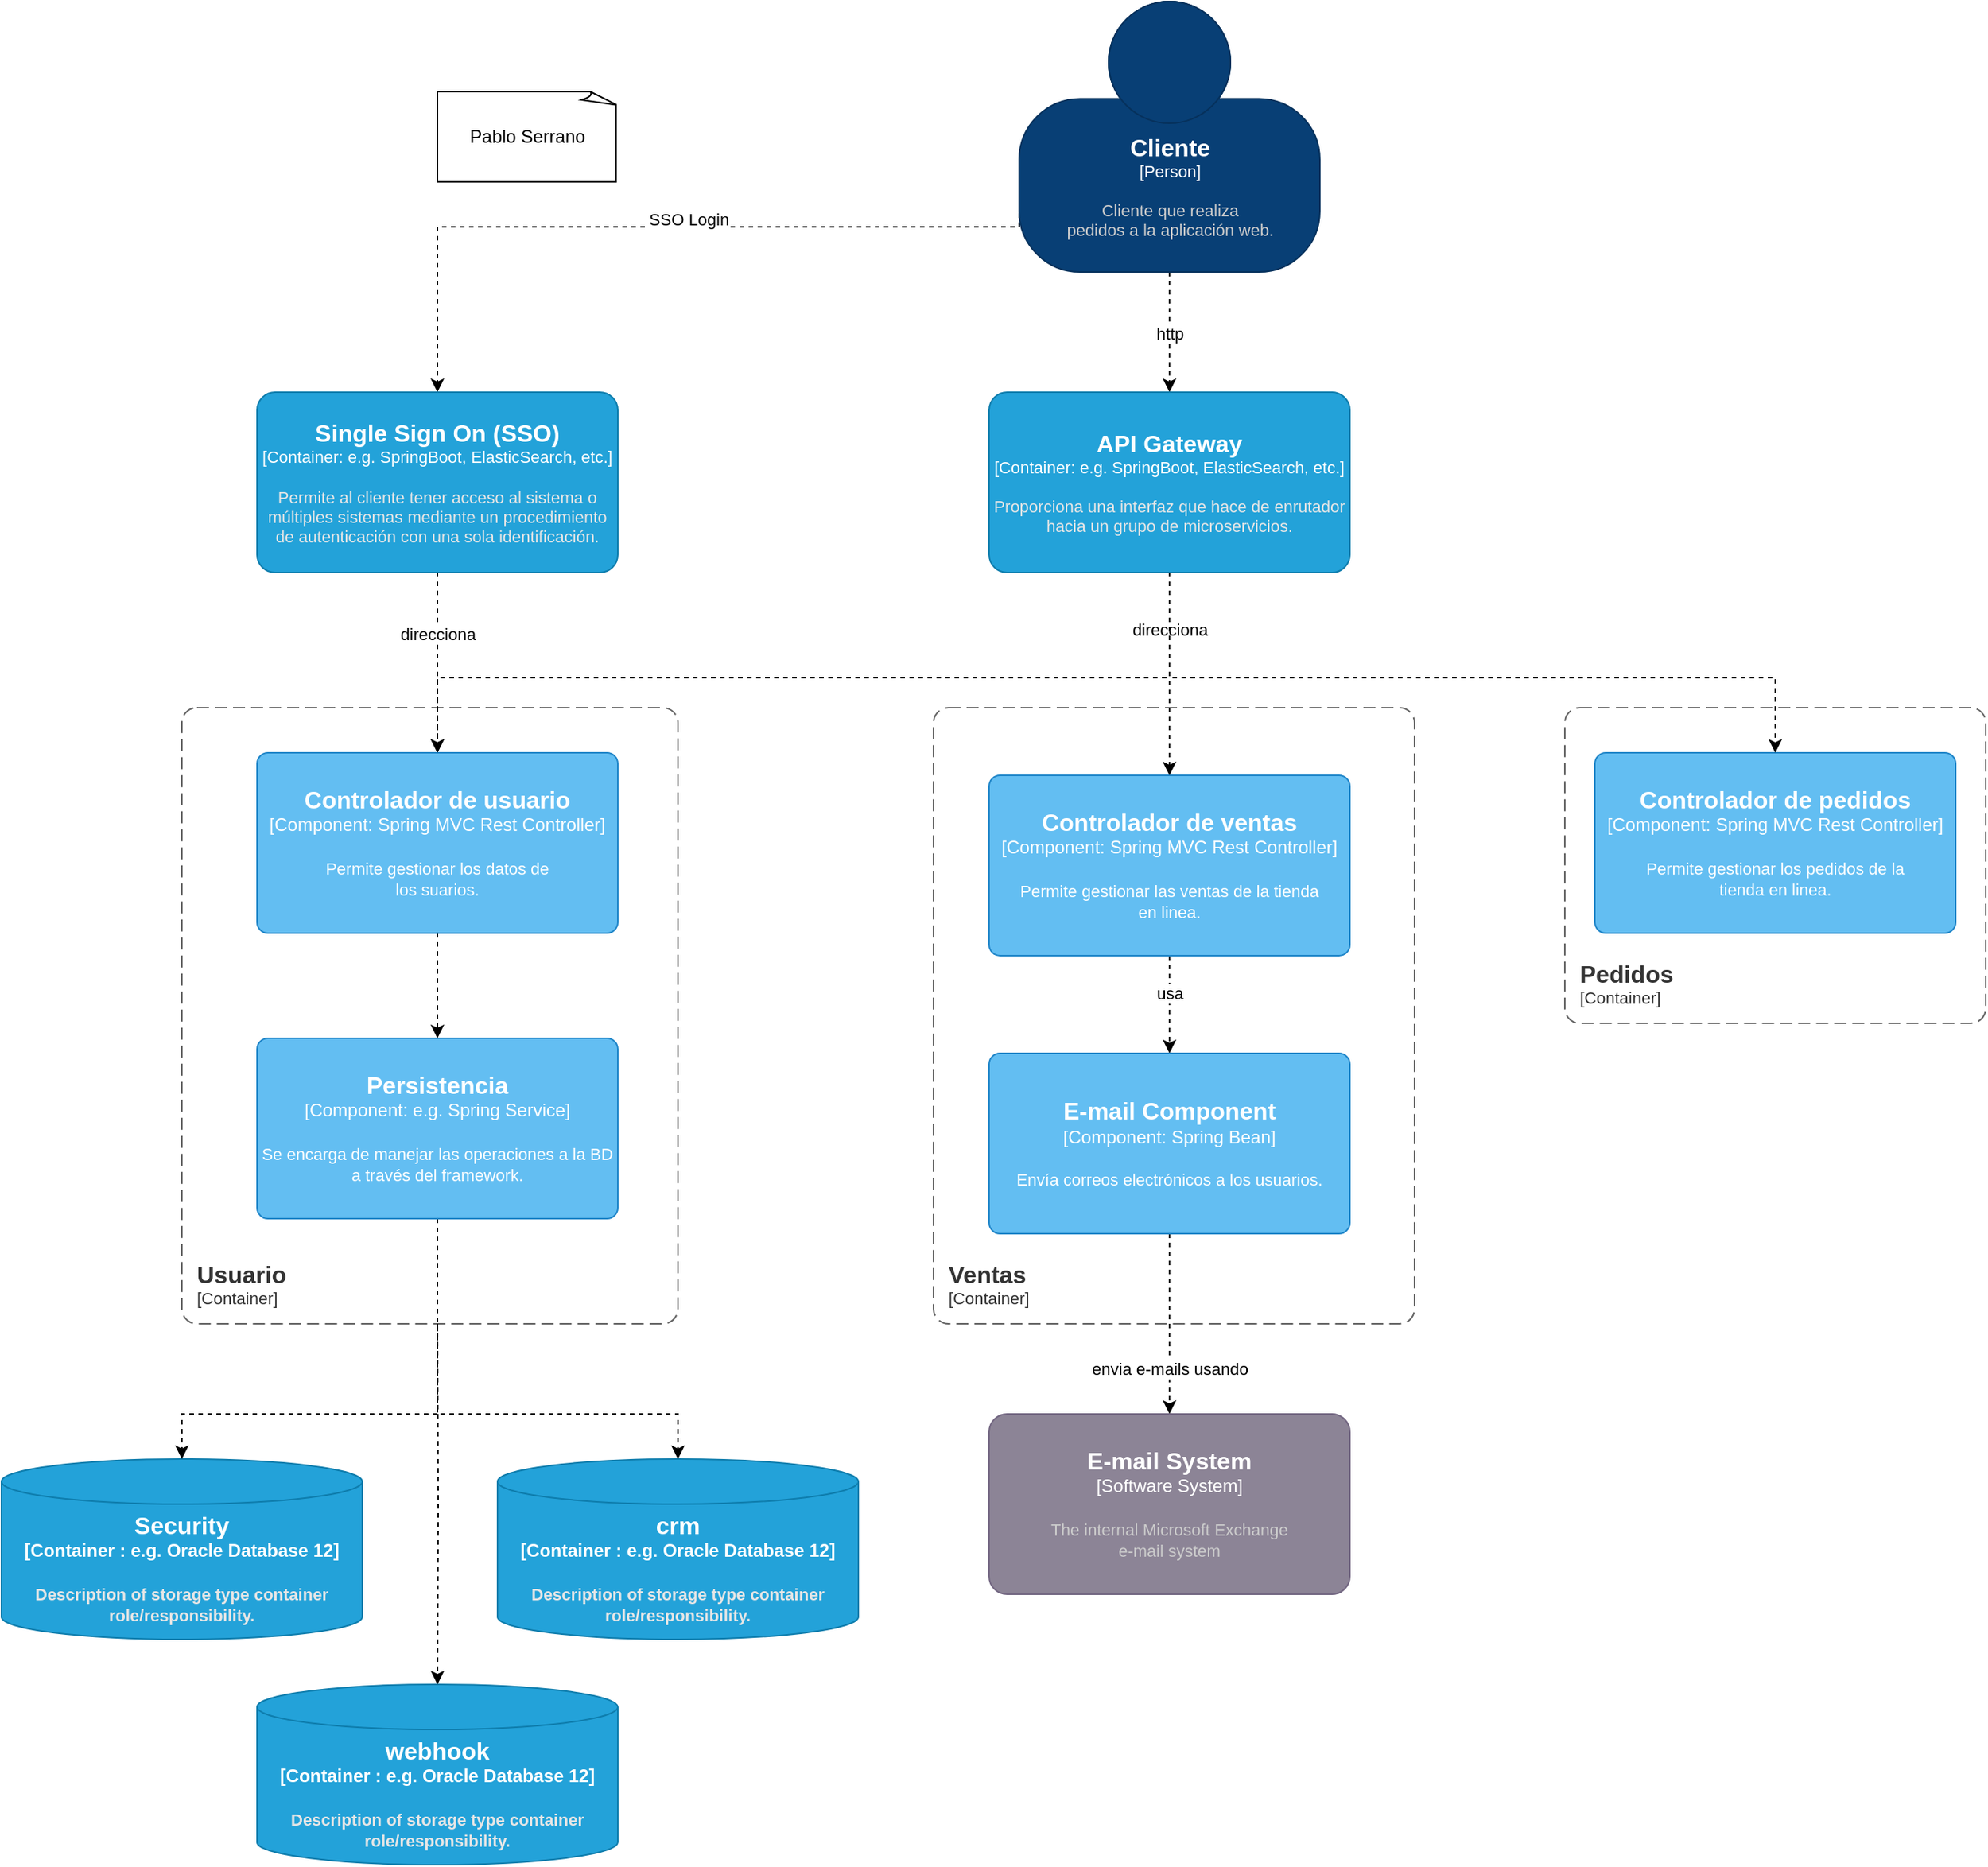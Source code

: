 <mxfile version="20.0.1" type="device" pages="2"><diagram id="ZC7m7dDghNLQVUaq7OCi" name="Modelo c4"><mxGraphModel dx="1865" dy="1716" grid="1" gridSize="10" guides="1" tooltips="1" connect="1" arrows="1" fold="1" page="1" pageScale="1" pageWidth="827" pageHeight="1169" math="0" shadow="0"><root><mxCell id="0"/><mxCell id="1" parent="0"/><mxCell id="9QB-ICvpLoAhHLhGf60a-17" style="edgeStyle=none;rounded=0;orthogonalLoop=1;jettySize=auto;html=1;exitX=0.5;exitY=1;exitDx=0;exitDy=0;exitPerimeter=0;entryX=0.5;entryY=0;entryDx=0;entryDy=0;entryPerimeter=0;dashed=1;" parent="1" source="9QB-ICvpLoAhHLhGf60a-1" target="9QB-ICvpLoAhHLhGf60a-16" edge="1"><mxGeometry relative="1" as="geometry"/></mxCell><mxCell id="TApn-tC5IP1Km4VFmjoe-24" value="http" style="edgeLabel;html=1;align=center;verticalAlign=middle;resizable=0;points=[];" parent="9QB-ICvpLoAhHLhGf60a-17" vertex="1" connectable="0"><mxGeometry x="0.243" y="4" relative="1" as="geometry"><mxPoint x="-4" y="-9" as="offset"/></mxGeometry></mxCell><mxCell id="TApn-tC5IP1Km4VFmjoe-2" style="edgeStyle=orthogonalEdgeStyle;rounded=0;orthogonalLoop=1;jettySize=auto;html=1;exitX=0;exitY=0.75;exitDx=0;exitDy=0;exitPerimeter=0;dashed=1;" parent="1" source="9QB-ICvpLoAhHLhGf60a-1" target="TApn-tC5IP1Km4VFmjoe-1" edge="1"><mxGeometry relative="1" as="geometry"><Array as="points"><mxPoint x="-73" y="-920"/><mxPoint x="-460" y="-920"/></Array></mxGeometry></mxCell><mxCell id="TApn-tC5IP1Km4VFmjoe-23" value="SSO Login" style="edgeLabel;html=1;align=center;verticalAlign=middle;resizable=0;points=[];" parent="TApn-tC5IP1Km4VFmjoe-2" vertex="1" connectable="0"><mxGeometry x="-0.083" y="-5" relative="1" as="geometry"><mxPoint as="offset"/></mxGeometry></mxCell><object placeholders="1" c4Name="Cliente " c4Type="Person" c4Description="Cliente que realiza &#10;pedidos a la aplicación web." label="&lt;font style=&quot;font-size: 16px&quot;&gt;&lt;b&gt;%c4Name%&lt;/b&gt;&lt;/font&gt;&lt;div&gt;[%c4Type%]&lt;/div&gt;&lt;br&gt;&lt;div&gt;&lt;font style=&quot;font-size: 11px&quot;&gt;&lt;font color=&quot;#cccccc&quot;&gt;%c4Description%&lt;/font&gt;&lt;/div&gt;" id="9QB-ICvpLoAhHLhGf60a-1"><mxCell style="html=1;fontSize=11;dashed=0;whitespace=wrap;fillColor=#083F75;strokeColor=#06315C;fontColor=#ffffff;shape=mxgraph.c4.person2;align=center;metaEdit=1;points=[[0.5,0,0],[1,0.5,0],[1,0.75,0],[0.75,1,0],[0.5,1,0],[0.25,1,0],[0,0.75,0],[0,0.5,0]];resizable=0;" parent="1" vertex="1"><mxGeometry x="-73" y="-1070" width="200" height="180" as="geometry"/></mxCell></object><object placeholders="1" c4Name="Ventas" c4Type="ContainerScopeBoundary" c4Application="Container" label="&lt;font style=&quot;font-size: 16px&quot;&gt;&lt;b&gt;&lt;div style=&quot;text-align: left&quot;&gt;%c4Name%&lt;/div&gt;&lt;/b&gt;&lt;/font&gt;&lt;div style=&quot;text-align: left&quot;&gt;[%c4Application%]&lt;/div&gt;" id="9QB-ICvpLoAhHLhGf60a-3"><mxCell style="rounded=1;fontSize=11;whiteSpace=wrap;html=1;dashed=1;arcSize=20;fillColor=none;strokeColor=#666666;fontColor=#333333;labelBackgroundColor=none;align=left;verticalAlign=bottom;labelBorderColor=none;spacingTop=0;spacing=10;dashPattern=8 4;metaEdit=1;rotatable=0;perimeter=rectanglePerimeter;noLabel=0;labelPadding=0;allowArrows=0;connectable=0;expand=0;recursiveResize=0;editable=1;pointerEvents=0;absoluteArcSize=1;points=[[0.25,0,0],[0.5,0,0],[0.75,0,0],[1,0.25,0],[1,0.5,0],[1,0.75,0],[0.75,1,0],[0.5,1,0],[0.25,1,0],[0,0.75,0],[0,0.5,0],[0,0.25,0]];" parent="1" vertex="1"><mxGeometry x="-130" y="-600" width="320" height="410" as="geometry"/></mxCell></object><mxCell id="TApn-tC5IP1Km4VFmjoe-19" style="edgeStyle=orthogonalEdgeStyle;rounded=0;orthogonalLoop=1;jettySize=auto;html=1;exitX=0.5;exitY=1;exitDx=0;exitDy=0;exitPerimeter=0;dashed=1;" parent="1" source="9QB-ICvpLoAhHLhGf60a-5" target="TApn-tC5IP1Km4VFmjoe-18" edge="1"><mxGeometry relative="1" as="geometry"/></mxCell><mxCell id="TApn-tC5IP1Km4VFmjoe-20" value="usa" style="edgeLabel;html=1;align=center;verticalAlign=middle;resizable=0;points=[];" parent="TApn-tC5IP1Km4VFmjoe-19" vertex="1" connectable="0"><mxGeometry x="-0.641" relative="1" as="geometry"><mxPoint y="13" as="offset"/></mxGeometry></mxCell><object placeholders="1" c4Name="Controlador de ventas" c4Type="Component" c4Technology="Spring MVC Rest Controller" c4Description="Permite gestionar las ventas de la tienda&#10;en linea." label="&lt;font style=&quot;font-size: 16px&quot;&gt;&lt;b&gt;%c4Name%&lt;/b&gt;&lt;/font&gt;&lt;div&gt;[%c4Type%: %c4Technology%]&lt;/div&gt;&lt;br&gt;&lt;div&gt;&lt;font style=&quot;font-size: 11px&quot;&gt;%c4Description%&lt;/font&gt;&lt;/div&gt;" id="9QB-ICvpLoAhHLhGf60a-5"><mxCell style="rounded=1;whiteSpace=wrap;html=1;labelBackgroundColor=none;fillColor=#63BEF2;fontColor=#ffffff;align=center;arcSize=6;strokeColor=#2086C9;metaEdit=1;resizable=0;points=[[0.25,0,0],[0.5,0,0],[0.75,0,0],[1,0.25,0],[1,0.5,0],[1,0.75,0],[0.75,1,0],[0.5,1,0],[0.25,1,0],[0,0.75,0],[0,0.5,0],[0,0.25,0]];" parent="1" vertex="1"><mxGeometry x="-93" y="-555" width="240" height="120" as="geometry"/></mxCell></object><object placeholders="1" c4Name="Controlador de pedidos" c4Type="Component" c4Technology="Spring MVC Rest Controller" c4Description="Permite gestionar los pedidos de la &#10;tienda en linea." label="&lt;font style=&quot;font-size: 16px&quot;&gt;&lt;b&gt;%c4Name%&lt;/b&gt;&lt;/font&gt;&lt;div&gt;[%c4Type%: %c4Technology%]&lt;/div&gt;&lt;br&gt;&lt;div&gt;&lt;font style=&quot;font-size: 11px&quot;&gt;%c4Description%&lt;/font&gt;&lt;/div&gt;" id="9QB-ICvpLoAhHLhGf60a-6"><mxCell style="rounded=1;whiteSpace=wrap;html=1;labelBackgroundColor=none;fillColor=#63BEF2;fontColor=#ffffff;align=center;arcSize=6;strokeColor=#2086C9;metaEdit=1;resizable=0;points=[[0.25,0,0],[0.5,0,0],[0.75,0,0],[1,0.25,0],[1,0.5,0],[1,0.75,0],[0.75,1,0],[0.5,1,0],[0.25,1,0],[0,0.75,0],[0,0.5,0],[0,0.25,0]];" parent="1" vertex="1"><mxGeometry x="310" y="-570" width="240" height="120" as="geometry"/></mxCell></object><mxCell id="9QB-ICvpLoAhHLhGf60a-7" value="Pablo Serrano" style="whiteSpace=wrap;html=1;shape=mxgraph.basic.document" parent="1" vertex="1"><mxGeometry x="-460" y="-1010" width="120" height="60" as="geometry"/></mxCell><object placeholders="1" c4Name="Pedidos" c4Type="ContainerScopeBoundary" c4Application="Container" label="&lt;font style=&quot;font-size: 16px&quot;&gt;&lt;b&gt;&lt;div style=&quot;text-align: left&quot;&gt;%c4Name%&lt;/div&gt;&lt;/b&gt;&lt;/font&gt;&lt;div style=&quot;text-align: left&quot;&gt;[%c4Application%]&lt;/div&gt;" id="9QB-ICvpLoAhHLhGf60a-9"><mxCell style="rounded=1;fontSize=11;whiteSpace=wrap;html=1;dashed=1;arcSize=20;fillColor=none;strokeColor=#666666;fontColor=#333333;labelBackgroundColor=none;align=left;verticalAlign=bottom;labelBorderColor=none;spacingTop=0;spacing=10;dashPattern=8 4;metaEdit=1;rotatable=0;perimeter=rectanglePerimeter;noLabel=0;labelPadding=0;allowArrows=0;connectable=0;expand=0;recursiveResize=0;editable=1;pointerEvents=0;absoluteArcSize=1;points=[[0.25,0,0],[0.5,0,0],[0.75,0,0],[1,0.25,0],[1,0.5,0],[1,0.75,0],[0.75,1,0],[0.5,1,0],[0.25,1,0],[0,0.75,0],[0,0.5,0],[0,0.25,0]];" parent="1" vertex="1"><mxGeometry x="290" y="-600" width="280" height="210" as="geometry"/></mxCell></object><object placeholders="1" c4Name="Usuario" c4Type="ContainerScopeBoundary" c4Application="Container" label="&lt;font style=&quot;font-size: 16px&quot;&gt;&lt;b&gt;&lt;div style=&quot;text-align: left&quot;&gt;%c4Name%&lt;/div&gt;&lt;/b&gt;&lt;/font&gt;&lt;div style=&quot;text-align: left&quot;&gt;[%c4Application%]&lt;/div&gt;" id="9QB-ICvpLoAhHLhGf60a-10"><mxCell style="rounded=1;fontSize=11;whiteSpace=wrap;html=1;dashed=1;arcSize=20;fillColor=none;strokeColor=#666666;fontColor=#333333;labelBackgroundColor=none;align=left;verticalAlign=bottom;labelBorderColor=none;spacingTop=0;spacing=10;dashPattern=8 4;metaEdit=1;rotatable=0;perimeter=rectanglePerimeter;noLabel=0;labelPadding=0;allowArrows=0;connectable=0;expand=0;recursiveResize=0;editable=1;pointerEvents=0;absoluteArcSize=1;points=[[0.25,0,0],[0.5,0,0],[0.75,0,0],[1,0.25,0],[1,0.5,0],[1,0.75,0],[0.75,1,0],[0.5,1,0],[0.25,1,0],[0,0.75,0],[0,0.5,0],[0,0.25,0]];" parent="1" vertex="1"><mxGeometry x="-630" y="-600" width="330" height="410" as="geometry"/></mxCell></object><object placeholders="1" c4Type="Security" c4Container="Container " c4Technology="e.g. Oracle Database 12" c4Description="Description of storage type container role/responsibility." label="&lt;font style=&quot;font-size: 16px&quot;&gt;&lt;b&gt;%c4Type%&lt;/font&gt;&lt;div&gt;[%c4Container%:&amp;nbsp;%c4Technology%]&lt;/div&gt;&lt;br&gt;&lt;div&gt;&lt;font style=&quot;font-size: 11px&quot;&gt;&lt;font color=&quot;#E6E6E6&quot;&gt;%c4Description%&lt;/font&gt;&lt;/div&gt;" id="9QB-ICvpLoAhHLhGf60a-13"><mxCell style="shape=cylinder3;size=15;whiteSpace=wrap;html=1;boundedLbl=1;rounded=0;labelBackgroundColor=none;fillColor=#23A2D9;fontSize=12;fontColor=#ffffff;align=center;strokeColor=#0E7DAD;metaEdit=1;points=[[0.5,0,0],[1,0.25,0],[1,0.5,0],[1,0.75,0],[0.5,1,0],[0,0.75,0],[0,0.5,0],[0,0.25,0]];resizable=0;" parent="1" vertex="1"><mxGeometry x="-750" y="-100" width="240" height="120" as="geometry"/></mxCell></object><object placeholders="1" c4Type="webhook" c4Container="Container " c4Technology="e.g. Oracle Database 12" c4Description="Description of storage type container role/responsibility." label="&lt;font style=&quot;font-size: 16px&quot;&gt;&lt;b&gt;%c4Type%&lt;/font&gt;&lt;div&gt;[%c4Container%:&amp;nbsp;%c4Technology%]&lt;/div&gt;&lt;br&gt;&lt;div&gt;&lt;font style=&quot;font-size: 11px&quot;&gt;&lt;font color=&quot;#E6E6E6&quot;&gt;%c4Description%&lt;/font&gt;&lt;/div&gt;" id="9QB-ICvpLoAhHLhGf60a-14"><mxCell style="shape=cylinder3;size=15;whiteSpace=wrap;html=1;boundedLbl=1;rounded=0;labelBackgroundColor=none;fillColor=#23A2D9;fontSize=12;fontColor=#ffffff;align=center;strokeColor=#0E7DAD;metaEdit=1;points=[[0.5,0,0],[1,0.25,0],[1,0.5,0],[1,0.75,0],[0.5,1,0],[0,0.75,0],[0,0.5,0],[0,0.25,0]];resizable=0;" parent="1" vertex="1"><mxGeometry x="-580" y="50" width="240" height="120" as="geometry"/></mxCell></object><object placeholders="1" c4Type="crm" c4Container="Container " c4Technology="e.g. Oracle Database 12" c4Description="Description of storage type container role/responsibility." label="&lt;font style=&quot;font-size: 16px&quot;&gt;&lt;b&gt;%c4Type%&lt;/font&gt;&lt;div&gt;[%c4Container%:&amp;nbsp;%c4Technology%]&lt;/div&gt;&lt;br&gt;&lt;div&gt;&lt;font style=&quot;font-size: 11px&quot;&gt;&lt;font color=&quot;#E6E6E6&quot;&gt;%c4Description%&lt;/font&gt;&lt;/div&gt;" id="9QB-ICvpLoAhHLhGf60a-15"><mxCell style="shape=cylinder3;size=15;whiteSpace=wrap;html=1;boundedLbl=1;rounded=0;labelBackgroundColor=none;fillColor=#23A2D9;fontSize=12;fontColor=#ffffff;align=center;strokeColor=#0E7DAD;metaEdit=1;points=[[0.5,0,0],[1,0.25,0],[1,0.5,0],[1,0.75,0],[0.5,1,0],[0,0.75,0],[0,0.5,0],[0,0.25,0]];resizable=0;" parent="1" vertex="1"><mxGeometry x="-420" y="-100" width="240" height="120" as="geometry"/></mxCell></object><mxCell id="9QB-ICvpLoAhHLhGf60a-18" style="edgeStyle=none;rounded=0;orthogonalLoop=1;jettySize=auto;html=1;exitX=0.5;exitY=1;exitDx=0;exitDy=0;exitPerimeter=0;entryX=0.5;entryY=0;entryDx=0;entryDy=0;entryPerimeter=0;dashed=1;" parent="1" source="9QB-ICvpLoAhHLhGf60a-16" target="9QB-ICvpLoAhHLhGf60a-5" edge="1"><mxGeometry relative="1" as="geometry"/></mxCell><mxCell id="TApn-tC5IP1Km4VFmjoe-10" style="edgeStyle=orthogonalEdgeStyle;rounded=0;orthogonalLoop=1;jettySize=auto;html=1;exitX=0.5;exitY=1;exitDx=0;exitDy=0;exitPerimeter=0;dashed=1;" parent="1" source="9QB-ICvpLoAhHLhGf60a-16" target="9QB-ICvpLoAhHLhGf60a-6" edge="1"><mxGeometry relative="1" as="geometry"><Array as="points"><mxPoint x="27" y="-620"/><mxPoint x="430" y="-620"/></Array></mxGeometry></mxCell><mxCell id="TApn-tC5IP1Km4VFmjoe-22" value="direcciona" style="edgeLabel;html=1;align=center;verticalAlign=middle;resizable=0;points=[];" parent="TApn-tC5IP1Km4VFmjoe-10" vertex="1" connectable="0"><mxGeometry x="-0.788" y="3" relative="1" as="geometry"><mxPoint x="-3" y="-18" as="offset"/></mxGeometry></mxCell><mxCell id="QpmVfqNZ4mt6geAyNLg_-1" style="edgeStyle=orthogonalEdgeStyle;rounded=0;orthogonalLoop=1;jettySize=auto;html=1;exitX=0.5;exitY=1;exitDx=0;exitDy=0;exitPerimeter=0;entryX=0.5;entryY=0;entryDx=0;entryDy=0;entryPerimeter=0;dashed=1;" parent="1" source="9QB-ICvpLoAhHLhGf60a-16" target="9QB-ICvpLoAhHLhGf60a-21" edge="1"><mxGeometry relative="1" as="geometry"><Array as="points"><mxPoint x="27" y="-620"/><mxPoint x="-460" y="-620"/></Array></mxGeometry></mxCell><object placeholders="1" c4Name="API Gateway" c4Type="Container" c4Technology="e.g. SpringBoot, ElasticSearch, etc." c4Description="Proporciona una interfaz que hace de enrutador&#10;hacia un grupo de microservicios." label="&lt;font style=&quot;font-size: 16px&quot;&gt;&lt;b&gt;%c4Name%&lt;/b&gt;&lt;/font&gt;&lt;div&gt;[%c4Type%: %c4Technology%]&lt;/div&gt;&lt;br&gt;&lt;div&gt;&lt;font style=&quot;font-size: 11px&quot;&gt;&lt;font color=&quot;#E6E6E6&quot;&gt;%c4Description%&lt;/font&gt;&lt;/div&gt;" id="9QB-ICvpLoAhHLhGf60a-16"><mxCell style="rounded=1;whiteSpace=wrap;html=1;fontSize=11;labelBackgroundColor=none;fillColor=#23A2D9;fontColor=#ffffff;align=center;arcSize=10;strokeColor=#0E7DAD;metaEdit=1;resizable=0;points=[[0.25,0,0],[0.5,0,0],[0.75,0,0],[1,0.25,0],[1,0.5,0],[1,0.75,0],[0.75,1,0],[0.5,1,0],[0.25,1,0],[0,0.75,0],[0,0.5,0],[0,0.25,0]];" parent="1" vertex="1"><mxGeometry x="-93" y="-810" width="240" height="120" as="geometry"/></mxCell></object><mxCell id="TApn-tC5IP1Km4VFmjoe-12" style="edgeStyle=orthogonalEdgeStyle;rounded=0;orthogonalLoop=1;jettySize=auto;html=1;exitX=0.5;exitY=1;exitDx=0;exitDy=0;exitPerimeter=0;dashed=1;entryX=0.5;entryY=0;entryDx=0;entryDy=0;entryPerimeter=0;" parent="1" source="9QB-ICvpLoAhHLhGf60a-21" target="AtMX147PJztYKcRTyvkd-1" edge="1"><mxGeometry relative="1" as="geometry"><mxPoint x="-460" y="-360" as="targetPoint"/></mxGeometry></mxCell><object placeholders="1" c4Name="Controlador de usuario" c4Type="Component" c4Technology="Spring MVC Rest Controller" c4Description="Permite gestionar los datos de &#10;los suarios." label="&lt;font style=&quot;font-size: 16px&quot;&gt;&lt;b&gt;%c4Name%&lt;/b&gt;&lt;/font&gt;&lt;div&gt;[%c4Type%: %c4Technology%]&lt;/div&gt;&lt;br&gt;&lt;div&gt;&lt;font style=&quot;font-size: 11px&quot;&gt;%c4Description%&lt;/font&gt;&lt;/div&gt;" id="9QB-ICvpLoAhHLhGf60a-21"><mxCell style="rounded=1;whiteSpace=wrap;html=1;labelBackgroundColor=none;fillColor=#63BEF2;fontColor=#ffffff;align=center;arcSize=6;strokeColor=#2086C9;metaEdit=1;resizable=0;points=[[0.25,0,0],[0.5,0,0],[0.75,0,0],[1,0.25,0],[1,0.5,0],[1,0.75,0],[0.75,1,0],[0.5,1,0],[0.25,1,0],[0,0.75,0],[0,0.5,0],[0,0.25,0]];" parent="1" vertex="1"><mxGeometry x="-580" y="-570" width="240" height="120" as="geometry"/></mxCell></object><mxCell id="TApn-tC5IP1Km4VFmjoe-3" style="edgeStyle=orthogonalEdgeStyle;rounded=0;orthogonalLoop=1;jettySize=auto;html=1;exitX=0.5;exitY=1;exitDx=0;exitDy=0;exitPerimeter=0;entryX=0.5;entryY=0;entryDx=0;entryDy=0;entryPerimeter=0;dashed=1;" parent="1" source="TApn-tC5IP1Km4VFmjoe-1" target="9QB-ICvpLoAhHLhGf60a-21" edge="1"><mxGeometry relative="1" as="geometry"/></mxCell><object placeholders="1" c4Name="Single Sign On (SSO)" c4Type="Container" c4Technology="e.g. SpringBoot, ElasticSearch, etc." c4Description="Permite al cliente tener acceso al sistema o múltiples sistemas mediante un procedimiento de autenticación con una sola identificación." label="&lt;font style=&quot;font-size: 16px&quot;&gt;&lt;b&gt;%c4Name%&lt;/b&gt;&lt;/font&gt;&lt;div&gt;[%c4Type%: %c4Technology%]&lt;/div&gt;&lt;br&gt;&lt;div&gt;&lt;font style=&quot;font-size: 11px&quot;&gt;&lt;font color=&quot;#E6E6E6&quot;&gt;%c4Description%&lt;/font&gt;&lt;/div&gt;" id="TApn-tC5IP1Km4VFmjoe-1"><mxCell style="rounded=1;whiteSpace=wrap;html=1;fontSize=11;labelBackgroundColor=none;fillColor=#23A2D9;fontColor=#ffffff;align=center;arcSize=10;strokeColor=#0E7DAD;metaEdit=1;resizable=0;points=[[0.25,0,0],[0.5,0,0],[0.75,0,0],[1,0.25,0],[1,0.5,0],[1,0.75,0],[0.75,1,0],[0.5,1,0],[0.25,1,0],[0,0.75,0],[0,0.5,0],[0,0.25,0]];" parent="1" vertex="1"><mxGeometry x="-580" y="-810" width="240" height="120" as="geometry"/></mxCell></object><mxCell id="TApn-tC5IP1Km4VFmjoe-13" style="edgeStyle=orthogonalEdgeStyle;rounded=0;orthogonalLoop=1;jettySize=auto;html=1;exitX=0.5;exitY=1;exitDx=0;exitDy=0;exitPerimeter=0;dashed=1;" parent="1" target="9QB-ICvpLoAhHLhGf60a-13" edge="1"><mxGeometry relative="1" as="geometry"><Array as="points"><mxPoint x="-460" y="-130"/><mxPoint x="-630" y="-130"/></Array><mxPoint x="-460" y="-190" as="sourcePoint"/></mxGeometry></mxCell><mxCell id="TApn-tC5IP1Km4VFmjoe-14" style="edgeStyle=orthogonalEdgeStyle;rounded=0;orthogonalLoop=1;jettySize=auto;html=1;exitX=0.5;exitY=1;exitDx=0;exitDy=0;exitPerimeter=0;entryX=0.5;entryY=0;entryDx=0;entryDy=0;entryPerimeter=0;dashed=1;" parent="1" target="9QB-ICvpLoAhHLhGf60a-14" edge="1"><mxGeometry relative="1" as="geometry"><mxPoint x="-460" y="-190" as="sourcePoint"/></mxGeometry></mxCell><mxCell id="TApn-tC5IP1Km4VFmjoe-15" style="edgeStyle=orthogonalEdgeStyle;rounded=0;orthogonalLoop=1;jettySize=auto;html=1;exitX=0.5;exitY=1;exitDx=0;exitDy=0;exitPerimeter=0;dashed=1;" parent="1" source="AtMX147PJztYKcRTyvkd-1" target="9QB-ICvpLoAhHLhGf60a-15" edge="1"><mxGeometry relative="1" as="geometry"><Array as="points"><mxPoint x="-460" y="-130"/><mxPoint x="-300" y="-130"/></Array><mxPoint x="-460" y="-190" as="sourcePoint"/></mxGeometry></mxCell><mxCell id="TApn-tC5IP1Km4VFmjoe-26" style="edgeStyle=orthogonalEdgeStyle;rounded=0;orthogonalLoop=1;jettySize=auto;html=1;exitX=0.5;exitY=1;exitDx=0;exitDy=0;exitPerimeter=0;dashed=1;" parent="1" source="TApn-tC5IP1Km4VFmjoe-18" target="TApn-tC5IP1Km4VFmjoe-21" edge="1"><mxGeometry relative="1" as="geometry"/></mxCell><mxCell id="TApn-tC5IP1Km4VFmjoe-27" value="envia e-mails usando" style="edgeLabel;html=1;align=center;verticalAlign=middle;resizable=0;points=[];" parent="TApn-tC5IP1Km4VFmjoe-26" vertex="1" connectable="0"><mxGeometry x="-0.734" y="-2" relative="1" as="geometry"><mxPoint x="2" y="74" as="offset"/></mxGeometry></mxCell><object placeholders="1" c4Name="E-mail Component" c4Type="Component" c4Technology="Spring Bean" c4Description="Envía correos electrónicos a los usuarios." label="&lt;font style=&quot;font-size: 16px&quot;&gt;&lt;b&gt;%c4Name%&lt;/b&gt;&lt;/font&gt;&lt;div&gt;[%c4Type%: %c4Technology%]&lt;/div&gt;&lt;br&gt;&lt;div&gt;&lt;font style=&quot;font-size: 11px&quot;&gt;%c4Description%&lt;/font&gt;&lt;/div&gt;" id="TApn-tC5IP1Km4VFmjoe-18"><mxCell style="rounded=1;whiteSpace=wrap;html=1;labelBackgroundColor=none;fillColor=#63BEF2;fontColor=#ffffff;align=center;arcSize=6;strokeColor=#2086C9;metaEdit=1;resizable=0;points=[[0.25,0,0],[0.5,0,0],[0.75,0,0],[1,0.25,0],[1,0.5,0],[1,0.75,0],[0.75,1,0],[0.5,1,0],[0.25,1,0],[0,0.75,0],[0,0.5,0],[0,0.25,0]];" parent="1" vertex="1"><mxGeometry x="-93" y="-370" width="240" height="120" as="geometry"/></mxCell></object><object placeholders="1" c4Name="E-mail System" c4Type="Software System" c4Description="The internal Microsoft Exchange&#10;e-mail system" label="&lt;font style=&quot;font-size: 16px&quot;&gt;&lt;b&gt;%c4Name%&lt;/b&gt;&lt;/font&gt;&lt;div&gt;[%c4Type%]&lt;/div&gt;&lt;br&gt;&lt;div&gt;&lt;font style=&quot;font-size: 11px&quot;&gt;&lt;font color=&quot;#cccccc&quot;&gt;%c4Description%&lt;/font&gt;&lt;/div&gt;" id="TApn-tC5IP1Km4VFmjoe-21"><mxCell style="rounded=1;whiteSpace=wrap;html=1;labelBackgroundColor=none;fillColor=#8C8496;fontColor=#ffffff;align=center;arcSize=10;strokeColor=#736782;metaEdit=1;resizable=0;points=[[0.25,0,0],[0.5,0,0],[0.75,0,0],[1,0.25,0],[1,0.5,0],[1,0.75,0],[0.75,1,0],[0.5,1,0],[0.25,1,0],[0,0.75,0],[0,0.5,0],[0,0.25,0]];" parent="1" vertex="1"><mxGeometry x="-93" y="-130" width="240" height="120" as="geometry"/></mxCell></object><mxCell id="TApn-tC5IP1Km4VFmjoe-29" value="direcciona" style="edgeLabel;html=1;align=center;verticalAlign=middle;resizable=0;points=[];" parent="1" vertex="1" connectable="0"><mxGeometry x="-459.998" y="-649.582" as="geometry"/></mxCell><object placeholders="1" c4Name="Persistencia" c4Type="Component" c4Technology="e.g. Spring Service" c4Description="Se encarga de manejar las operaciones a la BD a través del framework." label="&lt;font style=&quot;font-size: 16px&quot;&gt;&lt;b&gt;%c4Name%&lt;/b&gt;&lt;/font&gt;&lt;div&gt;[%c4Type%: %c4Technology%]&lt;/div&gt;&lt;br&gt;&lt;div&gt;&lt;font style=&quot;font-size: 11px&quot;&gt;%c4Description%&lt;/font&gt;&lt;/div&gt;" id="AtMX147PJztYKcRTyvkd-1"><mxCell style="rounded=1;whiteSpace=wrap;html=1;labelBackgroundColor=none;fillColor=#63BEF2;fontColor=#ffffff;align=center;arcSize=6;strokeColor=#2086C9;metaEdit=1;resizable=0;points=[[0.25,0,0],[0.5,0,0],[0.75,0,0],[1,0.25,0],[1,0.5,0],[1,0.75,0],[0.75,1,0],[0.5,1,0],[0.25,1,0],[0,0.75,0],[0,0.5,0],[0,0.25,0]];" parent="1" vertex="1"><mxGeometry x="-580" y="-380" width="240" height="120" as="geometry"/></mxCell></object></root></mxGraphModel></diagram><diagram id="oAcjQ_Ncg8tARLOQmOlU" name="Diagrama de componentes"><mxGraphModel dx="2692" dy="1716" grid="1" gridSize="10" guides="1" tooltips="1" connect="1" arrows="1" fold="1" page="1" pageScale="1" pageWidth="827" pageHeight="1169" math="0" shadow="0"><root><mxCell id="0"/><mxCell id="1" parent="0"/><mxCell id="F-KleQb35Ok8JgxBt_Hc-62" value="Https | Json" style="edgeStyle=orthogonalEdgeStyle;rounded=0;orthogonalLoop=1;jettySize=auto;html=1;endArrow=open;endFill=0;elbow=vertical;exitX=1;exitY=0.5;exitDx=0;exitDy=0;exitPerimeter=0;entryX=0;entryY=0.5;entryDx=0;entryDy=0;" parent="1" source="NMPygS-5WYkQAG7cXdgr-6" target="NMPygS-5WYkQAG7cXdgr-4" edge="1"><mxGeometry y="15" relative="1" as="geometry"><mxPoint x="-1330" y="-925" as="sourcePoint"/><mxPoint x="-1260" y="-850" as="targetPoint"/><mxPoint as="offset"/></mxGeometry></mxCell><mxCell id="F-KleQb35Ok8JgxBt_Hc-66" value="" style="endArrow=none;html=1;rounded=0;align=center;verticalAlign=top;endFill=0;labelBackgroundColor=none;endSize=2;elbow=vertical;startArrow=none;" parent="1" edge="1"><mxGeometry relative="1" as="geometry"><mxPoint x="-1272" y="-766" as="targetPoint"/><mxPoint x="-1275" y="-766" as="sourcePoint"/></mxGeometry></mxCell><mxCell id="NMPygS-5WYkQAG7cXdgr-25" style="rounded=0;orthogonalLoop=1;jettySize=auto;html=1;exitX=1;exitY=0.5;exitDx=0;exitDy=0;entryX=0.07;entryY=0.654;entryDx=0;entryDy=0;entryPerimeter=0;startArrow=none;startFill=0;" parent="1" source="NMPygS-5WYkQAG7cXdgr-4" target="NMPygS-5WYkQAG7cXdgr-9" edge="1"><mxGeometry relative="1" as="geometry"/></mxCell><mxCell id="NMPygS-5WYkQAG7cXdgr-26" style="edgeStyle=orthogonalEdgeStyle;rounded=0;orthogonalLoop=1;jettySize=auto;html=1;exitX=1;exitY=0.5;exitDx=0;exitDy=0;entryX=0.076;entryY=0.6;entryDx=0;entryDy=0;entryPerimeter=0;startArrow=none;startFill=0;" parent="1" source="NMPygS-5WYkQAG7cXdgr-4" target="NMPygS-5WYkQAG7cXdgr-10" edge="1"><mxGeometry relative="1" as="geometry"/></mxCell><mxCell id="NMPygS-5WYkQAG7cXdgr-32" style="edgeStyle=none;rounded=0;orthogonalLoop=1;jettySize=auto;html=1;exitX=1;exitY=0.5;exitDx=0;exitDy=0;entryX=0;entryY=0.75;entryDx=10;entryDy=0;entryPerimeter=0;startArrow=none;startFill=0;" parent="1" source="NMPygS-5WYkQAG7cXdgr-4" target="NMPygS-5WYkQAG7cXdgr-11" edge="1"><mxGeometry relative="1" as="geometry"/></mxCell><mxCell id="NMPygS-5WYkQAG7cXdgr-4" value="«Container»&lt;br&gt;&lt;b&gt;API Gateway&lt;/b&gt;" style="html=1;dropTarget=0;fillColor=#1ba1e2;fontColor=#ffffff;strokeColor=#006EAF;" parent="1" vertex="1"><mxGeometry x="-1340" y="-950.5" width="180" height="90" as="geometry"/></mxCell><mxCell id="NMPygS-5WYkQAG7cXdgr-5" value="" style="shape=module;jettyWidth=8;jettyHeight=4;" parent="NMPygS-5WYkQAG7cXdgr-4" vertex="1"><mxGeometry x="1" width="20" height="20" relative="1" as="geometry"><mxPoint x="-27" y="7" as="offset"/></mxGeometry></mxCell><mxCell id="NMPygS-5WYkQAG7cXdgr-30" style="edgeStyle=orthogonalEdgeStyle;rounded=0;orthogonalLoop=1;jettySize=auto;html=1;exitX=0.5;exitY=1;exitDx=0;exitDy=0;exitPerimeter=0;entryX=0;entryY=0.5;entryDx=0;entryDy=0;dashed=1;startArrow=none;startFill=0;" parent="1" source="NMPygS-5WYkQAG7cXdgr-6" target="NMPygS-5WYkQAG7cXdgr-28" edge="1"><mxGeometry relative="1" as="geometry"/></mxCell><mxCell id="NMPygS-5WYkQAG7cXdgr-6" value="cliente&lt;br&gt;MVC" style="verticalLabelPosition=bottom;html=1;verticalAlign=top;align=center;strokeColor=none;fillColor=#00BEF2;shape=mxgraph.azure.computer;pointerEvents=1;" parent="1" vertex="1"><mxGeometry x="-1570" y="-941" width="70" height="71" as="geometry"/></mxCell><mxCell id="NMPygS-5WYkQAG7cXdgr-9" value="Ventas" style="shape=module;align=left;spacingLeft=20;align=center;verticalAlign=top;fillColor=#1ba1e2;fontColor=#ffffff;strokeColor=#006EAF;fontStyle=1" parent="1" vertex="1"><mxGeometry x="-1060" y="-1010" width="170" height="81" as="geometry"/></mxCell><mxCell id="NMPygS-5WYkQAG7cXdgr-10" value="Pedidos" style="shape=module;align=left;spacingLeft=20;align=center;verticalAlign=top;fillColor=#1ba1e2;fontColor=#ffffff;strokeColor=#006EAF;fontStyle=1" parent="1" vertex="1"><mxGeometry x="-1023" y="-950.5" width="170" height="75" as="geometry"/></mxCell><mxCell id="NMPygS-5WYkQAG7cXdgr-39" style="edgeStyle=none;rounded=0;orthogonalLoop=1;jettySize=auto;html=1;exitX=1;exitY=0.25;exitDx=0;exitDy=0;entryX=0;entryY=0.5;entryDx=0;entryDy=0;startArrow=none;startFill=0;" parent="1" source="NMPygS-5WYkQAG7cXdgr-11" target="NMPygS-5WYkQAG7cXdgr-33" edge="1"><mxGeometry relative="1" as="geometry"/></mxCell><mxCell id="NMPygS-5WYkQAG7cXdgr-40" style="edgeStyle=none;rounded=0;orthogonalLoop=1;jettySize=auto;html=1;exitX=1;exitY=0.5;exitDx=0;exitDy=0;entryX=0;entryY=0.5;entryDx=0;entryDy=0;startArrow=none;startFill=0;" parent="1" source="NMPygS-5WYkQAG7cXdgr-11" target="NMPygS-5WYkQAG7cXdgr-37" edge="1"><mxGeometry relative="1" as="geometry"/></mxCell><mxCell id="NMPygS-5WYkQAG7cXdgr-41" style="edgeStyle=none;rounded=0;orthogonalLoop=1;jettySize=auto;html=1;exitX=1;exitY=0.75;exitDx=0;exitDy=0;entryX=0;entryY=0.5;entryDx=0;entryDy=0;startArrow=none;startFill=0;" parent="1" source="NMPygS-5WYkQAG7cXdgr-11" target="NMPygS-5WYkQAG7cXdgr-35" edge="1"><mxGeometry relative="1" as="geometry"/></mxCell><mxCell id="NMPygS-5WYkQAG7cXdgr-11" value="Usuario" style="shape=module;align=left;spacingLeft=20;align=center;verticalAlign=top;fillColor=#1ba1e2;fontColor=#ffffff;strokeColor=#006EAF;fontStyle=1" parent="1" vertex="1"><mxGeometry x="-990" y="-900" width="170" height="70" as="geometry"/></mxCell><mxCell id="NMPygS-5WYkQAG7cXdgr-31" style="edgeStyle=orthogonalEdgeStyle;rounded=0;orthogonalLoop=1;jettySize=auto;html=1;exitX=1;exitY=0.5;exitDx=0;exitDy=0;dashed=1;startArrow=none;startFill=0;" parent="1" source="NMPygS-5WYkQAG7cXdgr-28" target="NMPygS-5WYkQAG7cXdgr-11" edge="1"><mxGeometry relative="1" as="geometry"/></mxCell><mxCell id="NMPygS-5WYkQAG7cXdgr-28" value="«Container»&lt;br&gt;&lt;b&gt;SSO&amp;nbsp;&lt;/b&gt;" style="html=1;dropTarget=0;fillColor=#f5f5f5;strokeColor=#666666;gradientColor=#b3b3b3;" parent="1" vertex="1"><mxGeometry x="-1330" y="-765" width="160" height="70" as="geometry"/></mxCell><mxCell id="NMPygS-5WYkQAG7cXdgr-29" value="" style="shape=module;jettyWidth=8;jettyHeight=4;" parent="NMPygS-5WYkQAG7cXdgr-28" vertex="1"><mxGeometry x="1" width="20" height="20" relative="1" as="geometry"><mxPoint x="-27" y="7" as="offset"/></mxGeometry></mxCell><mxCell id="NMPygS-5WYkQAG7cXdgr-33" value="«Container»&lt;br&gt;&lt;b&gt;Base de datos: Security&amp;nbsp;&lt;/b&gt;" style="html=1;dropTarget=0;fillColor=#f5f5f5;strokeColor=#666666;gradientColor=#b3b3b3;" parent="1" vertex="1"><mxGeometry x="-710" y="-980" width="170" height="80" as="geometry"/></mxCell><mxCell id="NMPygS-5WYkQAG7cXdgr-34" value="" style="shape=module;jettyWidth=8;jettyHeight=4;" parent="NMPygS-5WYkQAG7cXdgr-33" vertex="1"><mxGeometry x="1" width="20" height="20" relative="1" as="geometry"><mxPoint x="-27" y="7" as="offset"/></mxGeometry></mxCell><mxCell id="NMPygS-5WYkQAG7cXdgr-35" value="«Container»&lt;br&gt;&lt;b&gt;Base de datos: webhook&amp;nbsp;&lt;/b&gt;" style="html=1;dropTarget=0;fillColor=#f5f5f5;strokeColor=#666666;gradientColor=#b3b3b3;" parent="1" vertex="1"><mxGeometry x="-710" y="-800" width="170" height="80" as="geometry"/></mxCell><mxCell id="NMPygS-5WYkQAG7cXdgr-36" value="" style="shape=module;jettyWidth=8;jettyHeight=4;" parent="NMPygS-5WYkQAG7cXdgr-35" vertex="1"><mxGeometry x="1" width="20" height="20" relative="1" as="geometry"><mxPoint x="-27" y="7" as="offset"/></mxGeometry></mxCell><mxCell id="NMPygS-5WYkQAG7cXdgr-37" value="«Container»&lt;br&gt;&lt;b&gt;Base de datos: crm&amp;nbsp;&lt;/b&gt;" style="html=1;dropTarget=0;fillColor=#f5f5f5;strokeColor=#666666;gradientColor=#b3b3b3;" parent="1" vertex="1"><mxGeometry x="-710" y="-890" width="170" height="80" as="geometry"/></mxCell><mxCell id="NMPygS-5WYkQAG7cXdgr-38" value="" style="shape=module;jettyWidth=8;jettyHeight=4;" parent="NMPygS-5WYkQAG7cXdgr-37" vertex="1"><mxGeometry x="1" width="20" height="20" relative="1" as="geometry"><mxPoint x="-27" y="7" as="offset"/></mxGeometry></mxCell><mxCell id="ucPQyHvTryIFSxNZ5K_u-1" value="Pablo Serrano" style="whiteSpace=wrap;html=1;shape=mxgraph.basic.document" parent="1" vertex="1"><mxGeometry x="-1561" y="-1060" width="120" height="60" as="geometry"/></mxCell></root></mxGraphModel></diagram></mxfile>